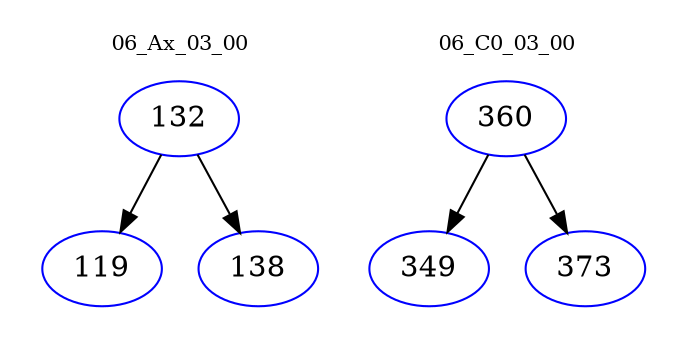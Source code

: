 digraph{
subgraph cluster_0 {
color = white
label = "06_Ax_03_00";
fontsize=10;
T0_132 [label="132", color="blue"]
T0_132 -> T0_119 [color="black"]
T0_119 [label="119", color="blue"]
T0_132 -> T0_138 [color="black"]
T0_138 [label="138", color="blue"]
}
subgraph cluster_1 {
color = white
label = "06_C0_03_00";
fontsize=10;
T1_360 [label="360", color="blue"]
T1_360 -> T1_349 [color="black"]
T1_349 [label="349", color="blue"]
T1_360 -> T1_373 [color="black"]
T1_373 [label="373", color="blue"]
}
}
